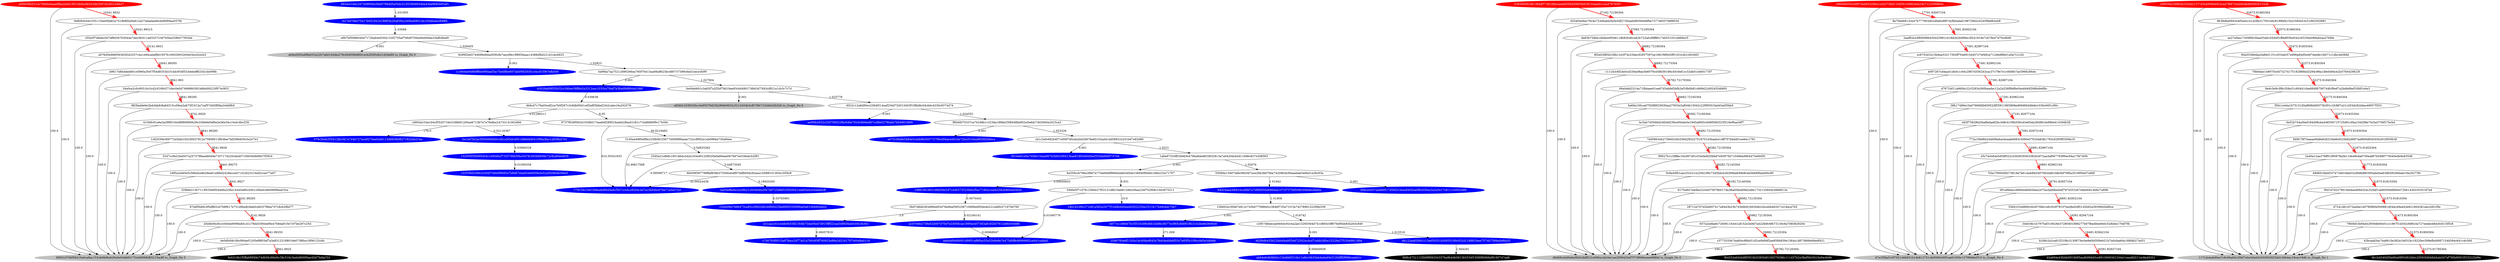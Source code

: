 digraph G{rankdir=TB;layout=dot;
"a00bf36b521dc76fe6e6aaa8ffaa2eb619014b0ac8b5428b3587a528cc24fa27" [style="solid,filled",color=red,fontcolor=white];
"992ace1bbc247308f00bc06d0798dd5a55dc312f33668934be43da9682b62af1" [style="solid,filled",color=blue,fontcolor=white];
"53829e581d61384df774f1d8bcaea6f45fe839650b038154aa0e1cea47674097" [style="solid,filled",color=red,fontcolor=white];
"bf6b0b055cc6f974ed633290a1e2b373faf119d59145663e0e18c711c55666eb" [style="solid,filled",color=red,fontcolor=white];
"c48939a10f992b2504b2137183cb009449c3cea78f473ede6c8bd60002b122a8" [style="solid,filled",color=red,fontcolor=white];
"d3029afd9f35b32cc34bee38ffde2a3312aac1033ca70ad7e36ad9d8844d186f" [style="solid,filled",color=blue,fontcolor=white];
"64024aad3fb816ccfdfd7a7df68950d686dab107cf737f4f50f0309be62fee0a" [style="solid,filled",color=blue,fontcolor=white];
"f64552a6444d8f3916b32859d0100278296c111d37b2a38af56c5410e0ecfe96" [style="solid,filled",color=black,fontcolor=white];
"af3dd14339230cc3e95078d25b286fe9632c0214454b3cfb78fe723d4b43b2b9" [style="solid,filled",color=gray,fontcolor=black,label= "af3dd14339230cc3e95078d25b286fe9632c0214454b3cfb78fe723d4b43b2b9 to_Graph_No 0"];
"47e1f58a516f792146b931b14b812751cfe9590c85f1ae61500c13798d6e051f" [style="solid,filled",color=gray,fontcolor=black,label= "47e1f58a516f792146b931b14b812751cfe9590c85f1ae61500c13798d6e051f to_Graph_No 4"];
"3f23ade1e0a74b8e15aea967b3b82c99413bae81883e844bef3528a6b6074744" [style="solid,filled",color=blue,fontcolor=white];
"979c5beb355412fbc0b7a744b727ace9270ea0cb8115d883fb98271822eb214a" [style="solid,filled",color=blue,fontcolor=white];
"695010766f58410a0ca8ac153cb08d6e629e0e04db83175449699bfb5215ac8f" [style="solid,filled",color=gray,fontcolor=black,label= "695010766f58410a0ca8ac153cb08d6e629e0e04db83175449699bfb5215ac8f to_Graph_No 3"];
"a670166afe548de5cddb8b5007727f0e494ae4d024e72ba3516ea9826f2ebbca" [style="solid,filled",color=blue,fontcolor=white];
"c750793f9515a978acc2d77a01a760c85ff760923e86e2d2161787c6048a0119" [style="solid,filled",color=blue,fontcolor=white];
"92e694e43fcbb0918d95aadb99dd3ce89100063d1244e1ceaa8d211ec8a40351" [style="solid,filled",color=black,fontcolor=white];
"a64ed305a4f8a033a22b7ab61fcb8a278c69d599d8f41ecb2f285db21d2fa6f4" [style="solid,filled",color=gray,fontcolor=black,label= "a64ed305a4f8a033a22b7ab61fcb8a278c69d599d8f41ecb2f285db21d2fa6f4 to_Graph_No 0"];
"4877cc188647b1f351fc49b46b1bb8bc0b77ec965c8d081f8c21b2be8b3690c8" [style="solid,filled",color=blue,fontcolor=white];
"11060be848fdff6eb99daaf3ac7bdd8be607afa95620cf1cc4ccf15f67efb509" [style="solid,filled",color=blue,fontcolor=white];
"779154c1b91f48ea8d96dda6cf5b7cc44cc8264c4d7ac3b04bc676a71a5d27a3" [style="solid,filled",color=blue,fontcolor=white];
"6f2f0db453b224dcbba9554672542ac4cd7cebb2dfce15229e27f150d9813f0a" [style="solid,filled",color=blue,fontcolor=white];
"ab6d4f0d06001d9951af8f0ac55e32e9e9e7e473d0ffe46906662ce041cafaa5" [style="solid,filled",color=blue,fontcolor=white];
"3a14d7fe2ac5959d069d0ccfb1a5f3dc49516f8e6bf041099a3fac1a938bd702" [style="solid,filled",color=blue,fontcolor=white];
"00bca4507afa86f517d5fd3c3eee8405ea0f8c6364a3a2a5e17c8111c0502480" [style="solid,filled",color=blue,fontcolor=white];
"db122ea82fd41c13ed50251b30055180c032d118881feee7574b7399a4bf6a35" [style="solid,filled",color=blue,fontcolor=white];
"d6d69c4dd9a6e9b92dbff231e690a1eb34a1ae2959420ef7f738666ceee6886d" [style="solid,filled",color=gray,fontcolor=black,label= "d6d69c4dd9a6e9b92dbff231e690a1eb34a1ae2959420ef7f738666ceee6886d to_Graph_No 0"];
"627d47dbe75417b051941b1f68f3b25a839a1b69ed08014b1f2fdfaabcfb8ff4" [style="solid,filled",color=blue,fontcolor=white];
"ba50effee6c2e39b21c0046d6a5fe7d8725d88535f2004144d05eb204de6dcff" [style="solid,filled",color=blue,fontcolor=white];
"152595f3f4990d54c1e90dbcf7335796b50bc0478c493b6808e72c8ca64da829" [style="solid,filled",color=blue,fontcolor=white];
"2590785e6f11b5a1dc40faef645a78dc9a4bb6f5547e85f5c109cc9d5e3df48e" [style="solid,filled",color=blue,fontcolor=white];
"19861f6186318fbf39d187c446373523fe6cf5ac7190a1eabb258268644d3b54" [style="solid,filled",color=blue,fontcolor=white];
"e31aa2cf1e2ddb0b5382164fe73da05ed7d915fff22caa348926abfc5923b301" [style="solid,filled",color=blue,fontcolor=white];
"aef09b2632c230706022fbc646e762dc8b6eefb7ccf8e027f6abb7b04891f888" [style="solid,filled",color=blue,fontcolor=white];
"ab64e6cfef4b0cc13e4b60210e11e8e16b33eb4a4ed3e3120dff2f968ceabd1c" [style="solid,filled",color=blue,fontcolor=white];
"f6f8c47311125b99f06204337ba9b4db0913b5334f15089fb969af9185747ad8" [style="solid,filled",color=black,fontcolor=white];
"19d1d23f6c271b81a582a3477f1448e4b0eadd302225be1013417b49cebc70b7" [style="solid,filled",color=blue,fontcolor=white];
"c22558d3cf8e3c456f749e0f8685a7b8d87eba83de6959a5e52a0f28bdd29ee5" [style="solid,filled",color=blue,fontcolor=white];
"117c2e4a6d0ea7c8c66a0dc2f407a0a3da0d24505b5825dd140b4ac19cec16db" [style="solid,filled",color=gray,fontcolor=black,label= "117c2e4a6d0ea7c8c66a0dc2f407a0a3da0d24505b5825dd140b4ac19cec16db to_Graph_No 1"];
"6b1b4540d50e66a08954824bbc29593b8ddbbbab347ef790b9091f533222bf9e" [style="solid,filled",color=black,fontcolor=white];
"a18706b2739e524007d70d7e24056cae1895ee457363a8182b57612e8b550d88" [style="solid,filled",color=blue,fontcolor=white];
"9c6316b1f5ffabf0f49a74dfcf4c68ef4c39c516c3eebd600f4ae45d75dda701" [style="solid,filled",color=black,fontcolor=white];
"c54b6f8a7886473ca85cc99d2d8cddf684238a6809330089ae0a610b66fcee02" [style="solid,filled",color=blue,fontcolor=white];
"b9617b8b4deb661e5960a3047f54d8353d1f1ddc934f533debeff625d1de099b" -> "34a0ce2c0c90516c3c42cf169c5716ec0e0d7496860381b86d09223f974c9f1f" [label=9941.993,arrowsize=2,color=firebrick1,penwidth=3];
"8b38d6a0943a4f5a0a141d28b317001e6c8199bf41542c585e53c51892502881" -> "117c2e4a6d0ea7c8c66a0dc2f407a0a3da0d24505b5825dd140b4ac19cec16db" [label=100.0];
"db122ea82fd41c13ed50251b30055180c032d118881feee7574b7399a4bf6a35" -> "f6f8c47311125b99f06204337ba9b4db0913b5334f15089fb969af9185747ad8" [label=1.004291];
"1d95a2efe5e5c58bd2edb29ea61a9fed2428ecced713c2623216af2ccee77a67" -> "695010766f58410a0ca8ac153cb08d6e629e0e04db83175449699bfb5215ac8f" [label=100.0];
"fd0fc78f7baeae0fa8e62831febfe4525b82d9974a9694804545b291f650fc4f" -> "2a40a12aa376ff51f95878a5b119e48cda6700eaf87b5d99775640edb9e83546" [label=51873.91825304,arrowsize=2,color=firebrick1,penwidth=3];
"6175a847a4dbe22c0d37fd79b017da38ad58ed08d2a8e1732135945e3866612e" -> "d6d69c4dd9a6e9b92dbff231e690a1eb34a1ae2959420ef7f738666ceee6886d" [label=100.0];
"5a68a10fcca07f298f025630aa27653e2a804b15042c22f99501fad45a0f3bb5" -> "d6d69c4dd9a6e9b92dbff231e690a1eb34a1ae2959420ef7f738666ceee6886d" [label=100.0];
"f80d0b70337ca74248b1c323da189bb25f84488a952e5e6dc7403000a2023ca3" -> "cb1c3afc682b4f71400f740cda2bd3d978a60102ad41dd56831b251b67e83d80" [label=1.023326];
"1d95a2efe5e5c58bd2edb29ea61a9fed2428ecced713c2623216af2ccee77a67" -> "329bfe213b7113f53569f34466a336a14445e86c4561c08a0c48d0899bad1fca" [label=9341.9927,arrowsize=2,color=firebrick1,penwidth=3];
"c55a5f7d6dec5d7df8d36763044e7dec4fc011a832572367b5ba328b077f02bd" -> "695010766f58410a0ca8ac153cb08d6e629e0e04db83175449699bfb5215ac8f" [label=100.0];
"9c99f2be5744696e8dad50fcdb7aecd9e18f6f28aaa14388dfbd221d1cecb625" -> "11060be848fdff6eb99daaf3ac7bdd8be607afa95620cf1cc4ccf15f67efb509" [label=0.001];
"c3773335e74a804cf6bb51d2ce0e94f2ae856b839e1364a1d873868e9dedf421" -> "f64552a6444d8f3916b32859d0100278296c111d37b2a38af56c5410e0ecfe96" [label=35782.72120304,arrowsize=2,color=firebrick1,penwidth=3];
"0b97d8d6363d89ed93d76e9baf395238710688a895eb4e221ed6fc071979d760" -> "e31aa2cf1e2ddb0b5382164fe73da05ed7d915fff22caa348926abfc5923b301" [label=3.0];
"6a359ccb796a3f667a770a06d9f89e0ede63d5eb106940f0e941d6b223a71707" -> "19861f6186318fbf39d187c446373523fe6cf5ac7190a1eabb258268644d3b54" [label=0.00650833];
"d76724f11a960bc22c5283a360beadec12a2a256f9bf6e04a4840f296b4b6fbc" -> "47e1f58a516f792146b931b14b812751cfe9590c85f1ae61500c13798d6e051f" [label=100.0];
"53ec79000d9273819a7b614a4df42407062dd61bfe5bf70f0a3519f56e07a9df" -> "0f1a96deccd89ddd8d05ebe2475acbd68ed4df797e553267e8ed0d14b827a69b" [label=16791.82957104,arrowsize=2,color=firebrick1,penwidth=3];
"8d80b0cb4c335115ee00fa82a7519b8f2b9a812e274dadaed6cbd9089aa557fd" -> "695010766f58410a0ca8ac153cb08d6e629e0e04db83175449699bfb5215ac8f" [label=100.0];
"bc3ab745566d2483ef239ce00ede3e1945a8f45c406f5fd0323f318ef8aa3df7" -> "7e00863d42739e02c6c536d295227516701d3badce14ff757bddd01ee6ec1781" [label=36482.72155304,arrowsize=2,color=firebrick1,penwidth=3];
"f0d1d7d227901feb4aed0b03cbc329df1ab80509d9bf4472b6143b33535187e4" -> "117c2e4a6d0ea7c8c66a0dc2f407a0a3da0d24505b5825dd140b4ac19cec16db" [label=100.0];
"28712e707d2bd007417a8443b23b743e6b9166294b2cbcebb462071e18ace7b5" -> "d6d69c4dd9a6e9b92dbff231e690a1eb34a1ae2959420ef7f738666ceee6886d" [label=100.0];
"53ec79000d9273819a7b614a4df42407062dd61bfe5bf70f0a3519f56e07a9df" -> "47e1f58a516f792146b931b14b812751cfe9590c85f1ae61500c13798d6e051f" [label=100.0];
"7f60fd53b94d42959db60e01cc1867f1d302c689c3a727eedee48dc64515f5c8" -> "117c2e4a6d0ea7c8c66a0dc2f407a0a3da0d24505b5825dd140b4ac19cec16db" [label=100.0];
"883fadde9e2bdcfabfc8a6d315ccf4ea2ab73f1012a7caf57d45f8f4a24dd9b5" -> "695010766f58410a0ca8ac153cb08d6e629e0e04db83175449699bfb5215ac8f" [label=100.0];
"9a4c5e9c3f8c358a31c60441cba68488706744fcf9e67a2bdb68ef53fdf1e4e3" -> "117c2e4a6d0ea7c8c66a0dc2f407a0a3da0d24505b5825dd140b4ac19cec16db" [label=100.0];
"152595f3f4990d54c1e90dbcf7335796b50bc0478c493b6808e72c8ca64da829" -> "c22558d3cf8e3c456f749e0f8685a7b8d87eba83de6959a5e52a0f28bdd29ee5" [label=0.01000338];
"c2957dfeeecab9e0dc92c4a2ae13265564d741d893c5ff076df5bb83b263c840" -> "db122ea82fd41c13ed50251b30055180c032d118881feee7574b7399a4bf6a35" [label=1.015516];
"84a55386daa3a86d1151c033afc57a996a84d5e487dee8e1fe071c1dbc4e568d" -> "78b6dae14997f3cfd73274175182866bd3294c98a1dfe0d9dcb2b5760429623f" [label=52373.91850304,arrowsize=2,color=firebrick1,penwidth=3];
"b2d8c2a2ca61f2338c3130873ecbe9ef40509eb21b7adcfaa60a188f4b27a451" -> "92e694e43fcbb0918d95aadb99dd3ce89100063d1244e1ceaa8d211ec8a40351" [label=16391.82937104,arrowsize=2,color=firebrick1,penwidth=3];
"da83b75dbe19efa449546118b92b46ca62b722afcd9ff8017eb551031e669e25" -> "d6d69c4dd9a6e9b92dbff231e690a1eb34a1ae2959420ef7f738666ceee6886d" [label=100.0];
"4e0dfc69c38c090aef1205ef8f03af7a3a83123188018e073f6bcc3f06122cbb" -> "9c6316b1f5ffabf0f49a74dfcf4c68ef4c39c516c3eebd600f4ae45d75dda701" [label=8941.9925,arrowsize=2,color=firebrick1,penwidth=3];
"9f2e03f85b238b12e3f7dc25dec92857597ee1681f9f0d3ff5191b3b1cf43463" -> "c11243c6f24e5cd256a08ae3b6079ce58b56186c45c0ef1cc32db01e460173f7" [label=36882.72175304,arrowsize=2,color=firebrick1,penwidth=3];
"53b01f16d8f843fcd5768e1e6c5c0f78107ee48a5cff2145b92a39399d3e86ce" -> "34e036c1b7970af310628e37280401888277b07fbed0ee9e0c528d4e170ef7fb" [label=16591.82947104,arrowsize=2,color=firebrick1,penwidth=3];
"ba50effee6c2e39b21c0046d6a5fe7d8725d88535f2004144d05eb204de6dcff" -> "c54b6f8a7886473ca85cc99d2d8cddf684238a6809330089ae0a610b66fcee02" [label=0.03765991];
"2aaf82e24fb95886450425981c418dcb29499ec3f241818e7cb79e47d70cd6d0" -> "47e1f58a516f792146b931b14b812751cfe9590c85f1ae61500c13798d6e051f" [label=100.0];
"bc3ab745566d2483ef239ce00ede3e1945a8f45c406f5fd0323f318ef8aa3df7" -> "d6d69c4dd9a6e9b92dbff231e690a1eb34a1ae2959420ef7f738666ceee6886d" [label=100.0];
"fd0fc78f7baeae0fa8e62831febfe4525b82d9974a9694804545b291f650fc4f" -> "117c2e4a6d0ea7c8c66a0dc2f407a0a3da0d24505b5825dd140b4ac19cec16db" [label=100.0];
"4e0dfc69c38c090aef1205ef8f03af7a3a83123188018e073f6bcc3f06122cbb" -> "695010766f58410a0ca8ac153cb08d6e629e0e04db83175449699bfb5215ac8f" [label=100.0];
"3140a44880df9e225fb061f3677d5698f9aeae7c2cc8902a1eb0966a730a84ee" -> "2540a21efb8c185146dc2d2e163ed01258520a0a66eae0678d7ee53bebcb2f91" [label=3.54925262];
"bf6b0b055cc6f974ed633290a1e2b373faf119d59145663e0e18c711c55666eb" -> "47e1f58a516f792146b931b14b812751cfe9590c85f1ae61500c13798d6e051f" [label=100.0];
"ec6753d1b15b9aa53217392ff764d915d457c7ef482a712d6df8b01a0a7c1c2b" -> "4097267cd4aa41db0c1c04c2867d356243cac37c79e7e1c0fd9b7ae3998266de" [label=17491.82992104,arrowsize=2,color=firebrick1,penwidth=3];
"38b17489e10a07666fdb65952df55911965868ed69d60d4fe6e1036c66f1c90c" -> "4d3f7582f6d26a8bdae82bc3d8c4109b556c43e65da28c89c3e89bd41439db38" [label=17191.82977104,arrowsize=2,color=firebrick1,penwidth=3];
"3e49ab691c3a83f7a2f2bf78d19ae93c6d49017d843d73f43cf821a1cb3c7c7d" -> "6022c12a8d90ec2364f314eaf234d734513403f10fbd6c0dcb6c4330c9374474" [label=1.025778];
"410d9c91e6e3a3f9f51644f6f60890b39c339e9e04f6e2e36e34c10a4c4bc526" -> "1c82039e369772a5fab192c58437812e75808513f6c6ee7bf209b650c0a3c7e1" [label=9641.99285,arrowsize=2,color=firebrick1,penwidth=3];
"53829e581d61384df774f1d8bcaea6f45fe839650b038154aa0e1cea47674097" -> "d6d69c4dd9a6e9b92dbff231e690a1eb34a1ae2959420ef7f738666ceee6886d" [label=100.0];
"0f1a96deccd89ddd8d05ebe2475acbd68ed4df797e553267e8ed0d14b827a69b" -> "47e1f58a516f792146b931b14b812751cfe9590c85f1ae61500c13798d6e051f" [label=100.0];
"e667bf5988040d71726ab4e0304132f2755af706d9705eb8eb69ab33af648ad0" -> "a64ed305a4f8a033a22b7ab61fcb8a278c69d599d8f41ecb2f285db21d2fa6f4" [label=0.001];
"b9617b8b4deb661e5960a3047f54d8353d1f1ddc934f533debeff625d1de099b" -> "695010766f58410a0ca8ac153cb08d6e629e0e04db83175449699bfb5215ac8f" [label=100.0];
"6022c12a8d90ec2364f314eaf234d734513403f10fbd6c0dcb6c4330c9374474" -> "f80d0b70337ca74248b1c323da189bb25f84488a952e5e6dc7403000a2023ca3" [label=1.024552];
"cd95da104e1b4cf5520716e3188b91200ae671367e7a76e8ec2473313c363d9d" -> "3a14d7fe2ac5959d069d0ccfb1a5f3dc49516f8e6bf041099a3fac1a938bd702" [label=0.02116397];
"f50c1e4da1675131d5af696dd5073b391c1fc887a21c203dc82ddee48957f353" -> "117c2e4a6d0ea7c8c66a0dc2f407a0a3da0d24505b5825dd140b4ac19cec16db" [label=100.0];
"78b6dae14997f3cfd73274175182866bd3294c98a1dfe0d9dcb2b5760429623f" -> "9a4c5e9c3f8c358a31c60441cba68488706744fcf9e67a2bdb68ef53fdf1e4e3" [label=52273.91845304,arrowsize=2,color=firebrick1,penwidth=3];
"53829e581d61384df774f1d8bcaea6f45fe839650b038154aa0e1cea47674097" -> "d25404d9ac79c4a723d0abb5b5b5df2730aa6d90560b8f9a7377d655768f903d" [label=37182.72190304,arrowsize=2,color=firebrick1,penwidth=3];
"3a99ba7aa75212890266ea760f76413aa08a8623bc480737399c6ed1bece3b99" -> "d3029afd9f35b32cc34bee38ffde2a3312aac1033ca70ad7e36ad9d8844d186f" [label=0.001];
"53066e130d7ddbc99c0d7ace28b38d70ba74209fcdc90aaebab3e8ed1a26c63a" -> "64024aad3fb816ccfdfd7a7df68950d686dab107cf737f4f50f0309be62fee0a" [label=1.01942];
"5247cc9e22bd507a2573796aed60d4e7357174220cde407194036db9847f5924" -> "695010766f58410a0ca8ac153cb08d6e629e0e04db83175449699bfb5215ac8f" [label=100.0];
"cd95da104e1b4cf5520716e3188b91200ae671367e7a76e8ec2473313c363d9d" -> "979c5beb355412fbc0b7a744b727ace9270ea0cb8115d883fb98271822eb214a" [label=170.0];
"06a0a6d2314a71fbbaae01ae67d3ebb65bfb2ef18b0b81c668d22d92455db891" -> "5a68a10fcca07f298f025630aa27653e2a804b15042c22f99501fad45a0f3bb5" [label=36682.72165304,arrowsize=2,color=firebrick1,penwidth=3];
"cb1c3afc682b4f71400f740cda2bd3d978a60102ad41dd56831b251b67e83d80" -> "3f23ade1e0a74b8e15aea967b3b82c99413bae81883e844bef3528a6b6074744" [label=0.001];
"a076d5b966f36383f2d2257c4a1e94cadaf8d1957b16002903260e03ecd2e2e3" -> "b9617b8b4deb661e5960a3047f54d8353d1f1ddc934f533debeff625d1de099b" [label=10041.99305,arrowsize=2,color=firebrick1,penwidth=3];
"d7241dfc1672aefee1d0790fb0b500881404dc49ad43e621804381abc2d01f0e" -> "117c2e4a6d0ea7c8c66a0dc2f407a0a3da0d24505b5825dd140b4ac19cec16db" [label=100.0];
"da83b75dbe19efa449546118b92b46ca62b722afcd9ff8017eb551031e669e25" -> "9f2e03f85b238b12e3f7dc25dec92857597ee1681f9f0d3ff5191b3b1cf43463" [label=36982.72180304,arrowsize=2,color=firebrick1,penwidth=3];
"c3773335e74a804cf6bb51d2ce0e94f2ae856b839e1364a1d873868e9dedf421" -> "d6d69c4dd9a6e9b92dbff231e690a1eb34a1ae2959420ef7f738666ceee6886d" [label=100.0];
"c11243c6f24e5cd256a08ae3b6079ce58b56186c45c0ef1cc32db01e460173f7" -> "06a0a6d2314a71fbbaae01ae67d3ebb65bfb2ef18b0b81c668d22d92455db891" [label=36782.72170304,arrowsize=2,color=firebrick1,penwidth=3];
"329bfe213b7113f53569f34466a336a14445e86c4561c08a0c48d0899bad1fca" -> "67e6f5b6fc3f5effb52d7b8f617e731d9be8c9ab0cd0c57f8da707c8c62f6d77" [label=9241.99265,arrowsize=2,color=firebrick1,penwidth=3];
"89027b1c39ffac16cd97c81c53e0efd20b6d7e93975b710466ed964d73e6bf30" -> "0c9a40fb1aac253c21e220b199c73d3bdcb26366ba649b8c4a5b8d9fada94c80" [label=36282.72145304,arrowsize=2,color=firebrick1,penwidth=3];
"6e52b744a5bef184408cba448556715725d91c6ba15d298e74c5a5756f27bcbd" -> "117c2e4a6d0ea7c8c66a0dc2f407a0a3da0d24505b5825dd140b4ac19cec16db" [label=100.0];
"657a2edfaefc7260811fcb41af152e3a9d7a422fe8c6fb73130c6a7085829264" -> "c3773335e74a804cf6bb51d2ce0e94f2ae856b839e1364a1d873868e9dedf421" [label=35882.72125304,arrowsize=2,color=firebrick1,penwidth=3];
"657a2edfaefc7260811fcb41af152e3a9d7a422fe8c6fb73130c6a7085829264" -> "d6d69c4dd9a6e9b92dbff231e690a1eb34a1ae2959420ef7f738666ceee6886d" [label=100.0];
"a18706b2739e524007d70d7e24056cae1895ee457363a8182b57612e8b550d88" -> "ab6d4f0d06001d9951af8f0ac55e32e9e9e7e473d0ffe46906662ce041cafaa5" [label=0.00968947];
"34e036c1b7970af310628e37280401888277b07fbed0ee9e0c528d4e170ef7fb" -> "b2d8c2a2ca61f2338c3130873ecbe9ef40509eb21b7adcfaa60a188f4b27a451" [label=16491.82942104,arrowsize=2,color=firebrick1,penwidth=3];
"9a4c5e9c3f8c358a31c60441cba68488706744fcf9e67a2bdb68ef53fdf1e4e3" -> "f50c1e4da1675131d5af696dd5073b391c1fc887a21c203dc82ddee48957f353" [label=52173.91840304,arrowsize=2,color=firebrick1,penwidth=3];
"d25404d9ac79c4a723d0abb5b5b5df2730aa6d90560b8f9a7377d655768f903d" -> "da83b75dbe19efa449546118b92b46ca62b722afcd9ff8017eb551031e669e25" [label=37082.72185304,arrowsize=2,color=firebrick1,penwidth=3];
"8e7bb66812cb47b777903d02d9a6c8f67dcfb0ada0198729d2c0245f9e882eb8" -> "47e1f58a516f792146b931b14b812751cfe9590c85f1ae61500c13798d6e051f" [label=100.0];
"4097267cd4aa41db0c1c04c2867d356243cac37c79e7e1c0fd9b7ae3998266de" -> "47e1f58a516f792146b931b14b812751cfe9590c85f1ae61500c13798d6e051f" [label=100.0];
"9737f639f583d1029b017eaa64f289524a4eb28ac61c81c71bd6866f9c17b59c" -> "3140a44880df9e225fb061f3677d5698f9aeae7c2cc8902a1eb0966a730a84ee" [label=36.0219483];
"2540a21efb8c185146dc2d2e163ed01258520a0a66eae0678d7ee53bebcb2f91" -> "779154c1b91f48ea8d96dda6cf5b7cc44cc8264c4d7ac3b04bc676a71a5d27a3" [label=0.09599717];
"7e00863d42739e02c6c536d295227516701d3badce14ff757bddd01ee6ec1781" -> "89027b1c39ffac16cd97c81c53e0efd20b6d7e93975b710466ed964d73e6bf30" [label=36382.72150304,arrowsize=2,color=firebrick1,penwidth=3];
"7e00863d42739e02c6c536d295227516701d3badce14ff757bddd01ee6ec1781" -> "d6d69c4dd9a6e9b92dbff231e690a1eb34a1ae2959420ef7f738666ceee6886d" [label=100.0];
"1c82039e369772a5fab192c58437812e75808513f6c6ee7bf209b650c0a3c7e1" -> "695010766f58410a0ca8ac153cb08d6e629e0e04db83175449699bfb5215ac8f" [label=100.0];
"1a6e97333ff25bfd3e479ba8ded833832813a7a0420dcb3d119d6c827e3d8563" -> "6a359ccb796a3f667a770a06d9f89e0ede63d5eb106940f0e941d6b223a71707" [label=0.001];
"cb1c3afc682b4f71400f740cda2bd3d978a60102ad41dd56831b251b67e83d80" -> "1a6e97333ff25bfd3e479ba8ded833832813a7a0420dcb3d119d6c827e3d8563" [label=1.0221];
"ae27e9aa17e5989c5baa55a8165d491ffddf05bd542c05336a088a82aa27b6fa" -> "117c2e4a6d0ea7c8c66a0dc2f407a0a3da0d24505b5825dd140b4ac19cec16db" [label=100.0];
"f0d1d7d227901feb4aed0b03cbc329df1ab80509d9bf4472b6143b33535187e4" -> "d7241dfc1672aefee1d0790fb0b500881404dc49ad43e621804381abc2d01f0e" [label=51573.91810304,arrowsize=2,color=firebrick1,penwidth=3];
"2aaf82e24fb95886450425981c418dcb29499ec3f241818e7cb79e47d70cd6d0" -> "ec6753d1b15b9aa53217392ff764d915d457c7ef482a712d6df8b01a0a7c1c2b" [label=17591.82997104,arrowsize=2,color=firebrick1,penwidth=3];
"992ace1bbc247308f00bc06d0798dd5a55dc312f33668934be43da9682b62af1" -> "627d47dbe75417b051941b1f68f3b25a839a1b69ed08014b1f2fdfaabcfb8ff4" [label=1.031905];
"c11243c6f24e5cd256a08ae3b6079ce58b56186c45c0ef1cc32db01e460173f7" -> "d6d69c4dd9a6e9b92dbff231e690a1eb34a1ae2959420ef7f738666ceee6886d" [label=100.0];
"9737f639f583d1029b017eaa64f289524a4eb28ac61c81c71bd6866f9c17b59c" -> "779154c1b91f48ea8d96dda6cf5b7cc44cc8264c4d7ac3b04bc676a71a5d27a3" [label=610.35541833];
"1c82039e369772a5fab192c58437812e75808513f6c6ee7bf209b650c0a3c7e1" -> "5247cc9e22bd507a2573796aed60d4e7357174220cde407194036db9847f5924" [label=9541.9928,arrowsize=2,color=firebrick1,penwidth=3];
"2a40a12aa376ff51f95878a5b119e48cda6700eaf87b5d99775640edb9e83546" -> "49d6018ebf337473dd18da53cd9d6d80395ade0ae638b5f028ebab19a26273fc" [label=51773.91820304,arrowsize=2,color=firebrick1,penwidth=3];
"410d9c91e6e3a3f9f51644f6f60890b39c339e9e04f6e2e36e34c10a4c4bc526" -> "695010766f58410a0ca8ac153cb08d6e629e0e04db83175449699bfb5215ac8f" [label=100.0];
"7f60fd53b94d42959db60e01cc1867f1d302c689c3a727eedee48dc64515f5c8" -> "43bcaad3ac7ea8610e382e1b631bc19220ec308efbd4087154b594c641c4c5dd" [label=51373.91800304,arrowsize=2,color=firebrick1,penwidth=3];
"8b38d6a0943a4f5a0a141d28b317001e6c8199bf41542c585e53c51892502881" -> "ae27e9aa17e5989c5baa55a8165d491ffddf05bd542c05336a088a82aa27b6fa" [label=52573.91860304,arrowsize=2,color=firebrick1,penwidth=3];
"e31aa2cf1e2ddb0b5382164fe73da05ed7d915fff22caa348926abfc5923b301" -> "c750793f9515a978acc2d77a01a760c85ff760923e86e2d2161787c6048a0119" [label=0.06057819];
"4b8cd7c79a05a4f2ce7b0f267c3c8db00d1cef3a8f3bfad23e2cabe16a202576" -> "cd95da104e1b4cf5520716e3188b91200ae671367e7a76e8ec2473313c363d9d" [label=0.01296311];
"9c99f2be5744696e8dad50fcdb7aecd9e18f6f28aaa14388dfbd221d1cecb625" -> "3a99ba7aa75212890266ea760f76413aa08a8623bc480737399c6ed1bece3b99" [label=1.02823];
"4097267cd4aa41db0c1c04c2867d356243cac37c79e7e1c0fd9b7ae3998266de" -> "d76724f11a960bc22c5283a360beadec12a2a256f9bf6e04a4840f296b4b6fbc" [label=17391.82987104,arrowsize=2,color=firebrick1,penwidth=3];
"2540a21efb8c185146dc2d2e163ed01258520a0a66eae0678d7ee53bebcb2f91" -> "66459f387798ffaf858b37556b4edf970dfb004c92aea1458f61f1365e1659c8" [label=3.44873545];
"046fa5f71d7812580e27f53131d8019a6815d6439aa226f702f08c10d3675211" -> "ab6d4f0d06001d9951af8f0ac55e32e9e9e7e473d0ffe46906662ce041cafaa5" [label=0.01000779];
"6f2f0db453b224dcbba9554672542ac4cd7cebb2dfce15229e27f150d9813f0a" -> "ab64e6cfef4b0cc13e4b60210e11e8e16b33eb4a4ed3e3120dff2f968ceabd1c" [label=0.00840938];
"883fadde9e2bdcfabfc8a6d315ccf4ea2ab73f1012a7caf57d45f8f4a24dd9b5" -> "410d9c91e6e3a3f9f51644f6f60890b39c339e9e04f6e2e36e34c10a4c4bc526" [label=9741.9929,arrowsize=2,color=firebrick1,penwidth=3];
"ae27e9aa17e5989c5baa55a8165d491ffddf05bd542c05336a088a82aa27b6fa" -> "84a55386daa3a86d1151c033afc57a996a84d5e487dee8e1fe071c1dbc4e568d" [label=52473.91855304,arrowsize=2,color=firebrick1,penwidth=3];
"f50c1e4da1675131d5af696dd5073b391c1fc887a21c203dc82ddee48957f353" -> "6e52b744a5bef184408cba448556715725d91c6ba15d298e74c5a5756f27bcbd" [label=52073.91835304,arrowsize=2,color=firebrick1,penwidth=3];
"329bfe213b7113f53569f34466a336a14445e86c4561c08a0c48d0899bad1fca" -> "695010766f58410a0ca8ac153cb08d6e629e0e04db83175449699bfb5215ac8f" [label=100.0];
"67e6f5b6fc3f5effb52d7b8f617e731d9be8c9ab0cd0c57f8da707c8c62f6d77" -> "d3e8e56c8ccc040de9099a841d1c78dd33944ef0e4768da910e7cf7be297c25d" [label=9141.9926,arrowsize=2,color=firebrick1,penwidth=3];
"53066e130d7ddbc99c0d7ace28b38d70ba74209fcdc90aaebab3e8ed1a26c63a" -> "00bca4507afa86f517d5fd3c3eee8405ea0f8c6364a3a2a5e17c8111c0502480" [label=0.001];
"3e49ab691c3a83f7a2f2bf78d19ae93c6d49017d843d73f43cf821a1cb3c7c7d" -> "af3dd14339230cc3e95078d25b286fe9632c0214454b3cfb78fe723d4b43b2b9" [label=0.001];
"67e6f5b6fc3f5effb52d7b8f617e731d9be8c9ab0cd0c57f8da707c8c62f6d77" -> "695010766f58410a0ca8ac153cb08d6e629e0e04db83175449699bfb5215ac8f" [label=100.0];
"772a16fef842d4696a6acbeaabb683c3560e57620a8cfb1783c6295ff3509a16" -> "47e1f58a516f792146b931b14b812751cfe9590c85f1ae61500c13798d6e051f" [label=100.0];
"a076d5b966f36383f2d2257c4a1e94cadaf8d1957b16002903260e03ecd2e2e3" -> "695010766f58410a0ca8ac153cb08d6e629e0e04db83175449699bfb5215ac8f" [label=100.0];
"e5c744464a5d58f522c20d3639363382b3d72aa3af06776399ac94a17f4740fc" -> "53ec79000d9273819a7b614a4df42407062dd61bfe5bf70f0a3519f56e07a9df" [label=16891.82962104,arrowsize=2,color=firebrick1,penwidth=3];
"3a99ba7aa75212890266ea760f76413aa08a8623bc480737399c6ed1bece3b99" -> "3e49ab691c3a83f7a2f2bf78d19ae93c6d49017d843d73f43cf821a1cb3c7c7d" [label=1.027004];
"89027b1c39ffac16cd97c81c53e0efd20b6d7e93975b710466ed964d73e6bf30" -> "d6d69c4dd9a6e9b92dbff231e690a1eb34a1ae2959420ef7f738666ceee6886d" [label=100.0];
"0b97d8d6363d89ed93d76e9baf395238710688a895eb4e221ed6fc071979d760" -> "a18706b2739e524007d70d7e24056cae1895ee457363a8182b57612e8b550d88" [label=0.02184141];
"6022c12a8d90ec2364f314eaf234d734513403f10fbd6c0dcb6c4330c9374474" -> "aef09b2632c230706022fbc646e762dc8b6eefb7ccf8e027f6abb7b04891f888" [label=0.001];
"66459f387798ffaf858b37556b4edf970dfb004c92aea1458f61f1365e1659c8" -> "ba50effee6c2e39b21c0046d6a5fe7d8725d88535f2004144d05eb204de6dcff" [label=0.18620265];
"4877cc188647b1f351fc49b46b1bb8bc0b77ec965c8d081f8c21b2be8b3690c8" -> "2590785e6f11b5a1dc40faef645a78dc9a4bb6f5547e85f5c109cc9d5e3df48e" [label=271.008];
"43bcaad3ac7ea8610e382e1b631bc19220ec308efbd4087154b594c641c4c5dd" -> "117c2e4a6d0ea7c8c66a0dc2f407a0a3da0d24505b5825dd140b4ac19cec16db" [label=100.0];
"4d3f7582f6d26a8bdae82bc3d8c4109b556c43e65da28c89c3e89bd41439db38" -> "772a16fef842d4696a6acbeaabb683c3560e57620a8cfb1783c6295ff3509a16" [label=17091.82972104,arrowsize=2,color=firebrick1,penwidth=3];
"15b602e1f0d67e812c745b077588b0cc3846f735a71f15a7427899152299b339" -> "4877cc188647b1f351fc49b46b1bb8bc0b77ec965c8d081f8c21b2be8b3690c8" [label=0.001];
"a00bf36b521dc76fe6e6aaa8ffaa2eb619014b0ac8b5428b3587a528cc24fa27" -> "695010766f58410a0ca8ac153cb08d6e629e0e04db83175449699bfb5215ac8f" [label=100.0];
"66459f387798ffaf858b37556b4edf970dfb004c92aea1458f61f1365e1659c8" -> "779154c1b91f48ea8d96dda6cf5b7cc44cc8264c4d7ac3b04bc676a71a5d27a3" [label=32.00024439];
"34e036c1b7970af310628e37280401888277b07fbed0ee9e0c528d4e170ef7fb" -> "47e1f58a516f792146b931b14b812751cfe9590c85f1ae61500c13798d6e051f" [label=100.0];
"8d80b0cb4c335115ee00fa82a7519b8f2b9a812e274dadaed6cbd9089aa557fd" -> "c55a5f7d6dec5d7df8d36763044e7dec4fc011a832572367b5ba328b077f02bd" [label=10241.99315,arrowsize=2,color=firebrick1,penwidth=3];
"b2d8c2a2ca61f2338c3130873ecbe9ef40509eb21b7adcfaa60a188f4b27a451" -> "47e1f58a516f792146b931b14b812751cfe9590c85f1ae61500c13798d6e051f" [label=100.0];
"5247cc9e22bd507a2573796aed60d4e7357174220cde407194036db9847f5924" -> "1d95a2efe5e5c58bd2edb29ea61a9fed2428ecced713c2623216af2ccee77a67" [label=9441.99275,arrowsize=2,color=firebrick1,penwidth=3];
"772a16fef842d4696a6acbeaabb683c3560e57620a8cfb1783c6295ff3509a16" -> "e5c744464a5d58f522c20d3639363382b3d72aa3af06776399ac94a17f4740fc" [label=16991.82967104,arrowsize=2,color=firebrick1,penwidth=3];
"2a40a12aa376ff51f95878a5b119e48cda6700eaf87b5d99775640edb9e83546" -> "117c2e4a6d0ea7c8c66a0dc2f407a0a3da0d24505b5825dd140b4ac19cec16db" [label=100.0];
"d25404d9ac79c4a723d0abb5b5b5df2730aa6d90560b8f9a7377d655768f903d" -> "d6d69c4dd9a6e9b92dbff231e690a1eb34a1ae2959420ef7f738666ceee6886d" [label=100.0];
"627d47dbe75417b051941b1f68f3b25a839a1b69ed08014b1f2fdfaabcfb8ff4" -> "e667bf5988040d71726ab4e0304132f2755af706d9705eb8eb69ab33af648ad0" [label=1.03068];
"3140a44880df9e225fb061f3677d5698f9aeae7c2cc8902a1eb0966a730a84ee" -> "779154c1b91f48ea8d96dda6cf5b7cc44cc8264c4d7ac3b04bc676a71a5d27a3" [label=32.46817568];
"e5c744464a5d58f522c20d3639363382b3d72aa3af06776399ac94a17f4740fc" -> "47e1f58a516f792146b931b14b812751cfe9590c85f1ae61500c13798d6e051f" [label=100.0];
"78b6dae14997f3cfd73274175182866bd3294c98a1dfe0d9dcb2b5760429623f" -> "117c2e4a6d0ea7c8c66a0dc2f407a0a3da0d24505b5825dd140b4ac19cec16db" [label=100.0];
"6175a847a4dbe22c0d37fd79b017da38ad58ed08d2a8e1732135945e3866612e" -> "28712e707d2bd007417a8443b23b743e6b9166294b2cbcebb462071e18ace7b5" [label=36082.72135304,arrowsize=2,color=firebrick1,penwidth=3];
"15b602e1f0d67e812c745b077588b0cc3846f735a71f15a7427899152299b339" -> "c2957dfeeecab9e0dc92c4a2ae13265564d741d893c5ff076df5bb83b263c840" [label=1.016742];
"bf6b0b055cc6f974ed633290a1e2b373faf119d59145663e0e18c711c55666eb" -> "8e7bb66812cb47b777903d02d9a6c8f67dcfb0ada0198729d2c0245f9e882eb8" [label=17791.83007104,arrowsize=2,color=firebrick1,penwidth=3];
"1a6e97333ff25bfd3e479ba8ded833832813a7a0420dcb3d119d6c827e3d8563" -> "53066e130d7ddbc99c0d7ace28b38d70ba74209fcdc90aaebab3e8ed1a26c63a" [label=1.02076];
"28712e707d2bd007417a8443b23b743e6b9166294b2cbcebb462071e18ace7b5" -> "657a2edfaefc7260811fcb41af152e3a9d7a422fe8c6fb73130c6a7085829264" [label=35982.72130304,arrowsize=2,color=firebrick1,penwidth=3];
"a00bf36b521dc76fe6e6aaa8ffaa2eb619014b0ac8b5428b3587a528cc24fa27" -> "8d80b0cb4c335115ee00fa82a7519b8f2b9a812e274dadaed6cbd9089aa557fd" [label=10341.9932,arrowsize=2,color=firebrick1,penwidth=3];
"84a55386daa3a86d1151c033afc57a996a84d5e487dee8e1fe071c1dbc4e568d" -> "117c2e4a6d0ea7c8c66a0dc2f407a0a3da0d24505b5825dd140b4ac19cec16db" [label=100.0];
"34a0ce2c0c90516c3c42cf169c5716ec0e0d7496860381b86d09223f974c9f1f" -> "695010766f58410a0ca8ac153cb08d6e629e0e04db83175449699bfb5215ac8f" [label=100.0];
"0f1a96deccd89ddd8d05ebe2475acbd68ed4df797e553267e8ed0d14b827a69b" -> "53b01f16d8f843fcd5768e1e6c5c0f78107ee48a5cff2145b92a39399d3e86ce" [label=16691.82952104,arrowsize=2,color=firebrick1,penwidth=3];
"ec6753d1b15b9aa53217392ff764d915d457c7ef482a712d6df8b01a0a7c1c2b" -> "47e1f58a516f792146b931b14b812751cfe9590c85f1ae61500c13798d6e051f" [label=100.0];
"c2957dfeeecab9e0dc92c4a2ae13265564d741d893c5ff076df5bb83b263c840" -> "6f2f0db453b224dcbba9554672542ac4cd7cebb2dfce15229e27f150d9813f0a" [label=0.001];
"c55a5f7d6dec5d7df8d36763044e7dec4fc011a832572367b5ba328b077f02bd" -> "a076d5b966f36383f2d2257c4a1e94cadaf8d1957b16002903260e03ecd2e2e3" [label=10141.9931,arrowsize=2,color=firebrick1,penwidth=3];
"8e7bb66812cb47b777903d02d9a6c8f67dcfb0ada0198729d2c0245f9e882eb8" -> "2aaf82e24fb95886450425981c418dcb29499ec3f241818e7cb79e47d70cd6d0" [label=17691.83002104,arrowsize=2,color=firebrick1,penwidth=3];
"d3e8e56c8ccc040de9099a841d1c78dd33944ef0e4768da910e7cf7be297c25d" -> "4e0dfc69c38c090aef1205ef8f03af7a3a83123188018e073f6bcc3f06122cbb" [label=9041.99255,arrowsize=2,color=firebrick1,penwidth=3];
"046fa5f71d7812580e27f53131d8019a6815d6439aa226f702f08c10d3675211" -> "19d1d23f6c271b81a582a3477f1448e4b0eadd302225be1013417b49cebc70b7" [label=10.0];
"c48939a10f992b2504b2137183cb009449c3cea78f473ede6c8bd60002b122a8" -> "117c2e4a6d0ea7c8c66a0dc2f407a0a3da0d24505b5825dd140b4ac19cec16db" [label=100.0];
"06a0a6d2314a71fbbaae01ae67d3ebb65bfb2ef18b0b81c668d22d92455db891" -> "d6d69c4dd9a6e9b92dbff231e690a1eb34a1ae2959420ef7f738666ceee6886d" [label=100.0];
"49d6018ebf337473dd18da53cd9d6d80395ade0ae638b5f028ebab19a26273fc" -> "117c2e4a6d0ea7c8c66a0dc2f407a0a3da0d24505b5825dd140b4ac19cec16db" [label=100.0];
"43bcaad3ac7ea8610e382e1b631bc19220ec308efbd4087154b594c641c4c5dd" -> "6b1b4540d50e66a08954824bbc29593b8ddbbbab347ef790b9091f533222bf9e" [label=51273.91795304,arrowsize=2,color=firebrick1,penwidth=3];
"f80d0b70337ca74248b1c323da189bb25f84488a952e5e6dc7403000a2023ca3" -> "a670166afe548de5cddb8b5007727f0e494ae4d024e72ba3516ea9826f2ebbca" [label=0.001];
"e667bf5988040d71726ab4e0304132f2755af706d9705eb8eb69ab33af648ad0" -> "9c99f2be5744696e8dad50fcdb7aecd9e18f6f28aaa14388dfbd221d1cecb625" [label=1.029455];
"53b01f16d8f843fcd5768e1e6c5c0f78107ee48a5cff2145b92a39399d3e86ce" -> "47e1f58a516f792146b931b14b812751cfe9590c85f1ae61500c13798d6e051f" [label=100.0];
"5a68a10fcca07f298f025630aa27653e2a804b15042c22f99501fad45a0f3bb5" -> "bc3ab745566d2483ef239ce00ede3e1945a8f45c406f5fd0323f318ef8aa3df7" [label=36582.72160304,arrowsize=2,color=firebrick1,penwidth=3];
"3a14d7fe2ac5959d069d0ccfb1a5f3dc49516f8e6bf041099a3fac1a938bd702" -> "152595f3f4990d54c1e90dbcf7335796b50bc0478c493b6808e72c8ca64da829" [label=0.03960528];
"0c9a40fb1aac253c21e220b199c73d3bdcb26366ba649b8c4a5b8d9fada94c80" -> "6175a847a4dbe22c0d37fd79b017da38ad58ed08d2a8e1732135945e3866612e" [label=36182.72140304,arrowsize=2,color=firebrick1,penwidth=3];
"64024aad3fb816ccfdfd7a7df68950d686dab107cf737f4f50f0309be62fee0a" -> "15b602e1f0d67e812c745b077588b0cc3846f735a71f15a7427899152299b339" [label=1.01808];
"d7241dfc1672aefee1d0790fb0b500881404dc49ad43e621804381abc2d01f0e" -> "7f60fd53b94d42959db60e01cc1867f1d302c689c3a727eedee48dc64515f5c8" [label=51473.91805304,arrowsize=2,color=firebrick1,penwidth=3];
"19861f6186318fbf39d187c446373523fe6cf5ac7190a1eabb258268644d3b54" -> "0b97d8d6363d89ed93d76e9baf395238710688a895eb4e221ed6fc071979d760" [label=0.0070443];
"d76724f11a960bc22c5283a360beadec12a2a256f9bf6e04a4840f296b4b6fbc" -> "38b17489e10a07666fdb65952df55911965868ed69d60d4fe6e1036c66f1c90c" [label=17291.82982104,arrowsize=2,color=firebrick1,penwidth=3];
"d3e8e56c8ccc040de9099a841d1c78dd33944ef0e4768da910e7cf7be297c25d" -> "695010766f58410a0ca8ac153cb08d6e629e0e04db83175449699bfb5215ac8f" [label=100.0];
"9f2e03f85b238b12e3f7dc25dec92857597ee1681f9f0d3ff5191b3b1cf43463" -> "d6d69c4dd9a6e9b92dbff231e690a1eb34a1ae2959420ef7f738666ceee6886d" [label=100.0];
"49d6018ebf337473dd18da53cd9d6d80395ade0ae638b5f028ebab19a26273fc" -> "f0d1d7d227901feb4aed0b03cbc329df1ab80509d9bf4472b6143b33535187e4" [label=51673.91815304,arrowsize=2,color=firebrick1,penwidth=3];
"d3029afd9f35b32cc34bee38ffde2a3312aac1033ca70ad7e36ad9d8844d186f" -> "4b8cd7c79a05a4f2ce7b0f267c3c8db00d1cef3a8f3bfad23e2cabe16a202576" [label=0.039638];
"34a0ce2c0c90516c3c42cf169c5716ec0e0d7496860381b86d09223f974c9f1f" -> "883fadde9e2bdcfabfc8a6d315ccf4ea2ab73f1012a7caf57d45f8f4a24dd9b5" [label=9841.99295,arrowsize=2,color=firebrick1,penwidth=3];
"6a359ccb796a3f667a770a06d9f89e0ede63d5eb106940f0e941d6b223a71707" -> "046fa5f71d7812580e27f53131d8019a6815d6439aa226f702f08c10d3675211" [label=9.931];
"4d3f7582f6d26a8bdae82bc3d8c4109b556c43e65da28c89c3e89bd41439db38" -> "47e1f58a516f792146b931b14b812751cfe9590c85f1ae61500c13798d6e051f" [label=100.0];
"4b8cd7c79a05a4f2ce7b0f267c3c8db00d1cef3a8f3bfad23e2cabe16a202576" -> "9737f639f583d1029b017eaa64f289524a4eb28ac61c81c71bd6866f9c17b59c" [label=6.05];
"6e52b744a5bef184408cba448556715725d91c6ba15d298e74c5a5756f27bcbd" -> "fd0fc78f7baeae0fa8e62831febfe4525b82d9974a9694804545b291f650fc4f" [label=51973.91830304,arrowsize=2,color=firebrick1,penwidth=3];
"38b17489e10a07666fdb65952df55911965868ed69d60d4fe6e1036c66f1c90c" -> "47e1f58a516f792146b931b14b812751cfe9590c85f1ae61500c13798d6e051f" [label=100.0];
"c48939a10f992b2504b2137183cb009449c3cea78f473ede6c8bd60002b122a8" -> "8b38d6a0943a4f5a0a141d28b317001e6c8199bf41542c585e53c51892502881" [label=52673.91865304,arrowsize=2,color=firebrick1,penwidth=3];
"0c9a40fb1aac253c21e220b199c73d3bdcb26366ba649b8c4a5b8d9fada94c80" -> "d6d69c4dd9a6e9b92dbff231e690a1eb34a1ae2959420ef7f738666ceee6886d" [label=100.0];
}